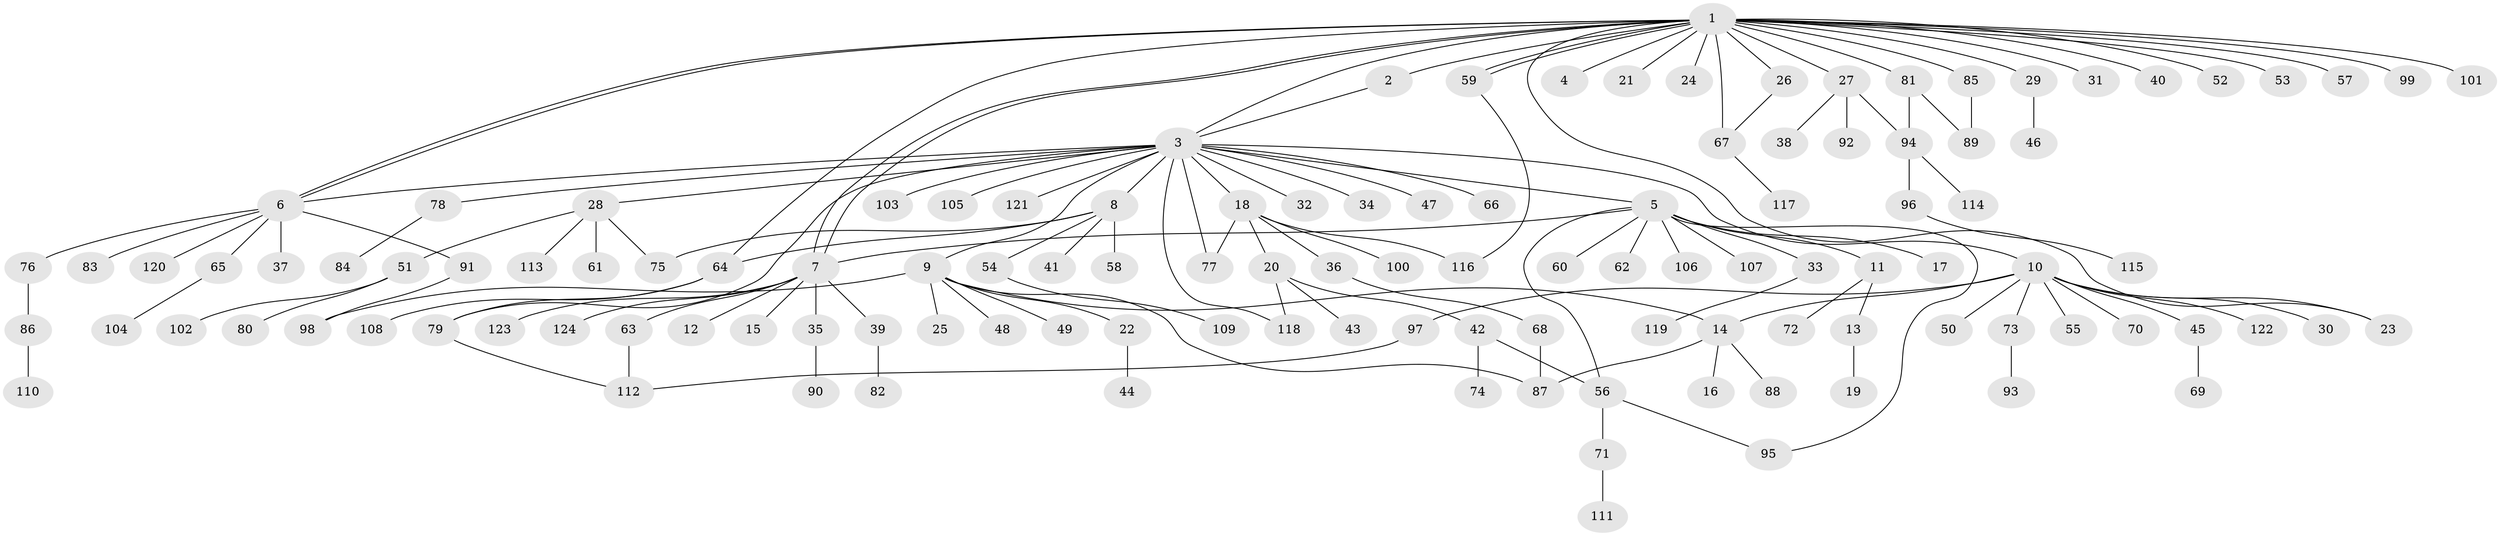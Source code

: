 // coarse degree distribution, {1: 0.56, 6: 0.02666666666666667, 2: 0.2, 10: 0.013333333333333334, 20: 0.013333333333333334, 3: 0.10666666666666667, 4: 0.04, 17: 0.013333333333333334, 9: 0.013333333333333334, 8: 0.013333333333333334}
// Generated by graph-tools (version 1.1) at 2025/36/03/04/25 23:36:45]
// undirected, 124 vertices, 147 edges
graph export_dot {
  node [color=gray90,style=filled];
  1;
  2;
  3;
  4;
  5;
  6;
  7;
  8;
  9;
  10;
  11;
  12;
  13;
  14;
  15;
  16;
  17;
  18;
  19;
  20;
  21;
  22;
  23;
  24;
  25;
  26;
  27;
  28;
  29;
  30;
  31;
  32;
  33;
  34;
  35;
  36;
  37;
  38;
  39;
  40;
  41;
  42;
  43;
  44;
  45;
  46;
  47;
  48;
  49;
  50;
  51;
  52;
  53;
  54;
  55;
  56;
  57;
  58;
  59;
  60;
  61;
  62;
  63;
  64;
  65;
  66;
  67;
  68;
  69;
  70;
  71;
  72;
  73;
  74;
  75;
  76;
  77;
  78;
  79;
  80;
  81;
  82;
  83;
  84;
  85;
  86;
  87;
  88;
  89;
  90;
  91;
  92;
  93;
  94;
  95;
  96;
  97;
  98;
  99;
  100;
  101;
  102;
  103;
  104;
  105;
  106;
  107;
  108;
  109;
  110;
  111;
  112;
  113;
  114;
  115;
  116;
  117;
  118;
  119;
  120;
  121;
  122;
  123;
  124;
  1 -- 2;
  1 -- 3;
  1 -- 4;
  1 -- 6;
  1 -- 6;
  1 -- 7;
  1 -- 7;
  1 -- 21;
  1 -- 23;
  1 -- 24;
  1 -- 26;
  1 -- 27;
  1 -- 29;
  1 -- 31;
  1 -- 40;
  1 -- 52;
  1 -- 53;
  1 -- 57;
  1 -- 59;
  1 -- 59;
  1 -- 64;
  1 -- 67;
  1 -- 81;
  1 -- 85;
  1 -- 99;
  1 -- 101;
  2 -- 3;
  3 -- 5;
  3 -- 6;
  3 -- 8;
  3 -- 9;
  3 -- 10;
  3 -- 18;
  3 -- 28;
  3 -- 32;
  3 -- 34;
  3 -- 47;
  3 -- 66;
  3 -- 77;
  3 -- 78;
  3 -- 79;
  3 -- 103;
  3 -- 105;
  3 -- 118;
  3 -- 121;
  5 -- 7;
  5 -- 11;
  5 -- 17;
  5 -- 33;
  5 -- 56;
  5 -- 60;
  5 -- 62;
  5 -- 95;
  5 -- 106;
  5 -- 107;
  6 -- 37;
  6 -- 65;
  6 -- 76;
  6 -- 83;
  6 -- 91;
  6 -- 120;
  7 -- 12;
  7 -- 15;
  7 -- 35;
  7 -- 39;
  7 -- 63;
  7 -- 123;
  7 -- 124;
  8 -- 41;
  8 -- 54;
  8 -- 58;
  8 -- 64;
  8 -- 75;
  9 -- 14;
  9 -- 22;
  9 -- 25;
  9 -- 48;
  9 -- 49;
  9 -- 87;
  9 -- 98;
  10 -- 14;
  10 -- 23;
  10 -- 30;
  10 -- 45;
  10 -- 50;
  10 -- 55;
  10 -- 70;
  10 -- 73;
  10 -- 97;
  10 -- 122;
  11 -- 13;
  11 -- 72;
  13 -- 19;
  14 -- 16;
  14 -- 87;
  14 -- 88;
  18 -- 20;
  18 -- 36;
  18 -- 77;
  18 -- 100;
  18 -- 116;
  20 -- 42;
  20 -- 43;
  20 -- 118;
  22 -- 44;
  26 -- 67;
  27 -- 38;
  27 -- 92;
  27 -- 94;
  28 -- 51;
  28 -- 61;
  28 -- 75;
  28 -- 113;
  29 -- 46;
  33 -- 119;
  35 -- 90;
  36 -- 68;
  39 -- 82;
  42 -- 56;
  42 -- 74;
  45 -- 69;
  51 -- 80;
  51 -- 102;
  54 -- 109;
  56 -- 71;
  56 -- 95;
  59 -- 116;
  63 -- 112;
  64 -- 79;
  64 -- 108;
  65 -- 104;
  67 -- 117;
  68 -- 87;
  71 -- 111;
  73 -- 93;
  76 -- 86;
  78 -- 84;
  79 -- 112;
  81 -- 89;
  81 -- 94;
  85 -- 89;
  86 -- 110;
  91 -- 98;
  94 -- 96;
  94 -- 114;
  96 -- 115;
  97 -- 112;
}
